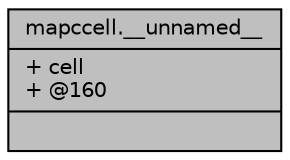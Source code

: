 digraph "mapccell.__unnamed__"
{
 // INTERACTIVE_SVG=YES
  bgcolor="transparent";
  edge [fontname="Helvetica",fontsize="10",labelfontname="Helvetica",labelfontsize="10"];
  node [fontname="Helvetica",fontsize="10",shape=record];
  Node290 [label="{mapccell.__unnamed__\n|+ cell\l+ @160\l|}",height=0.2,width=0.4,color="black", fillcolor="grey75", style="filled", fontcolor="black"];
}
